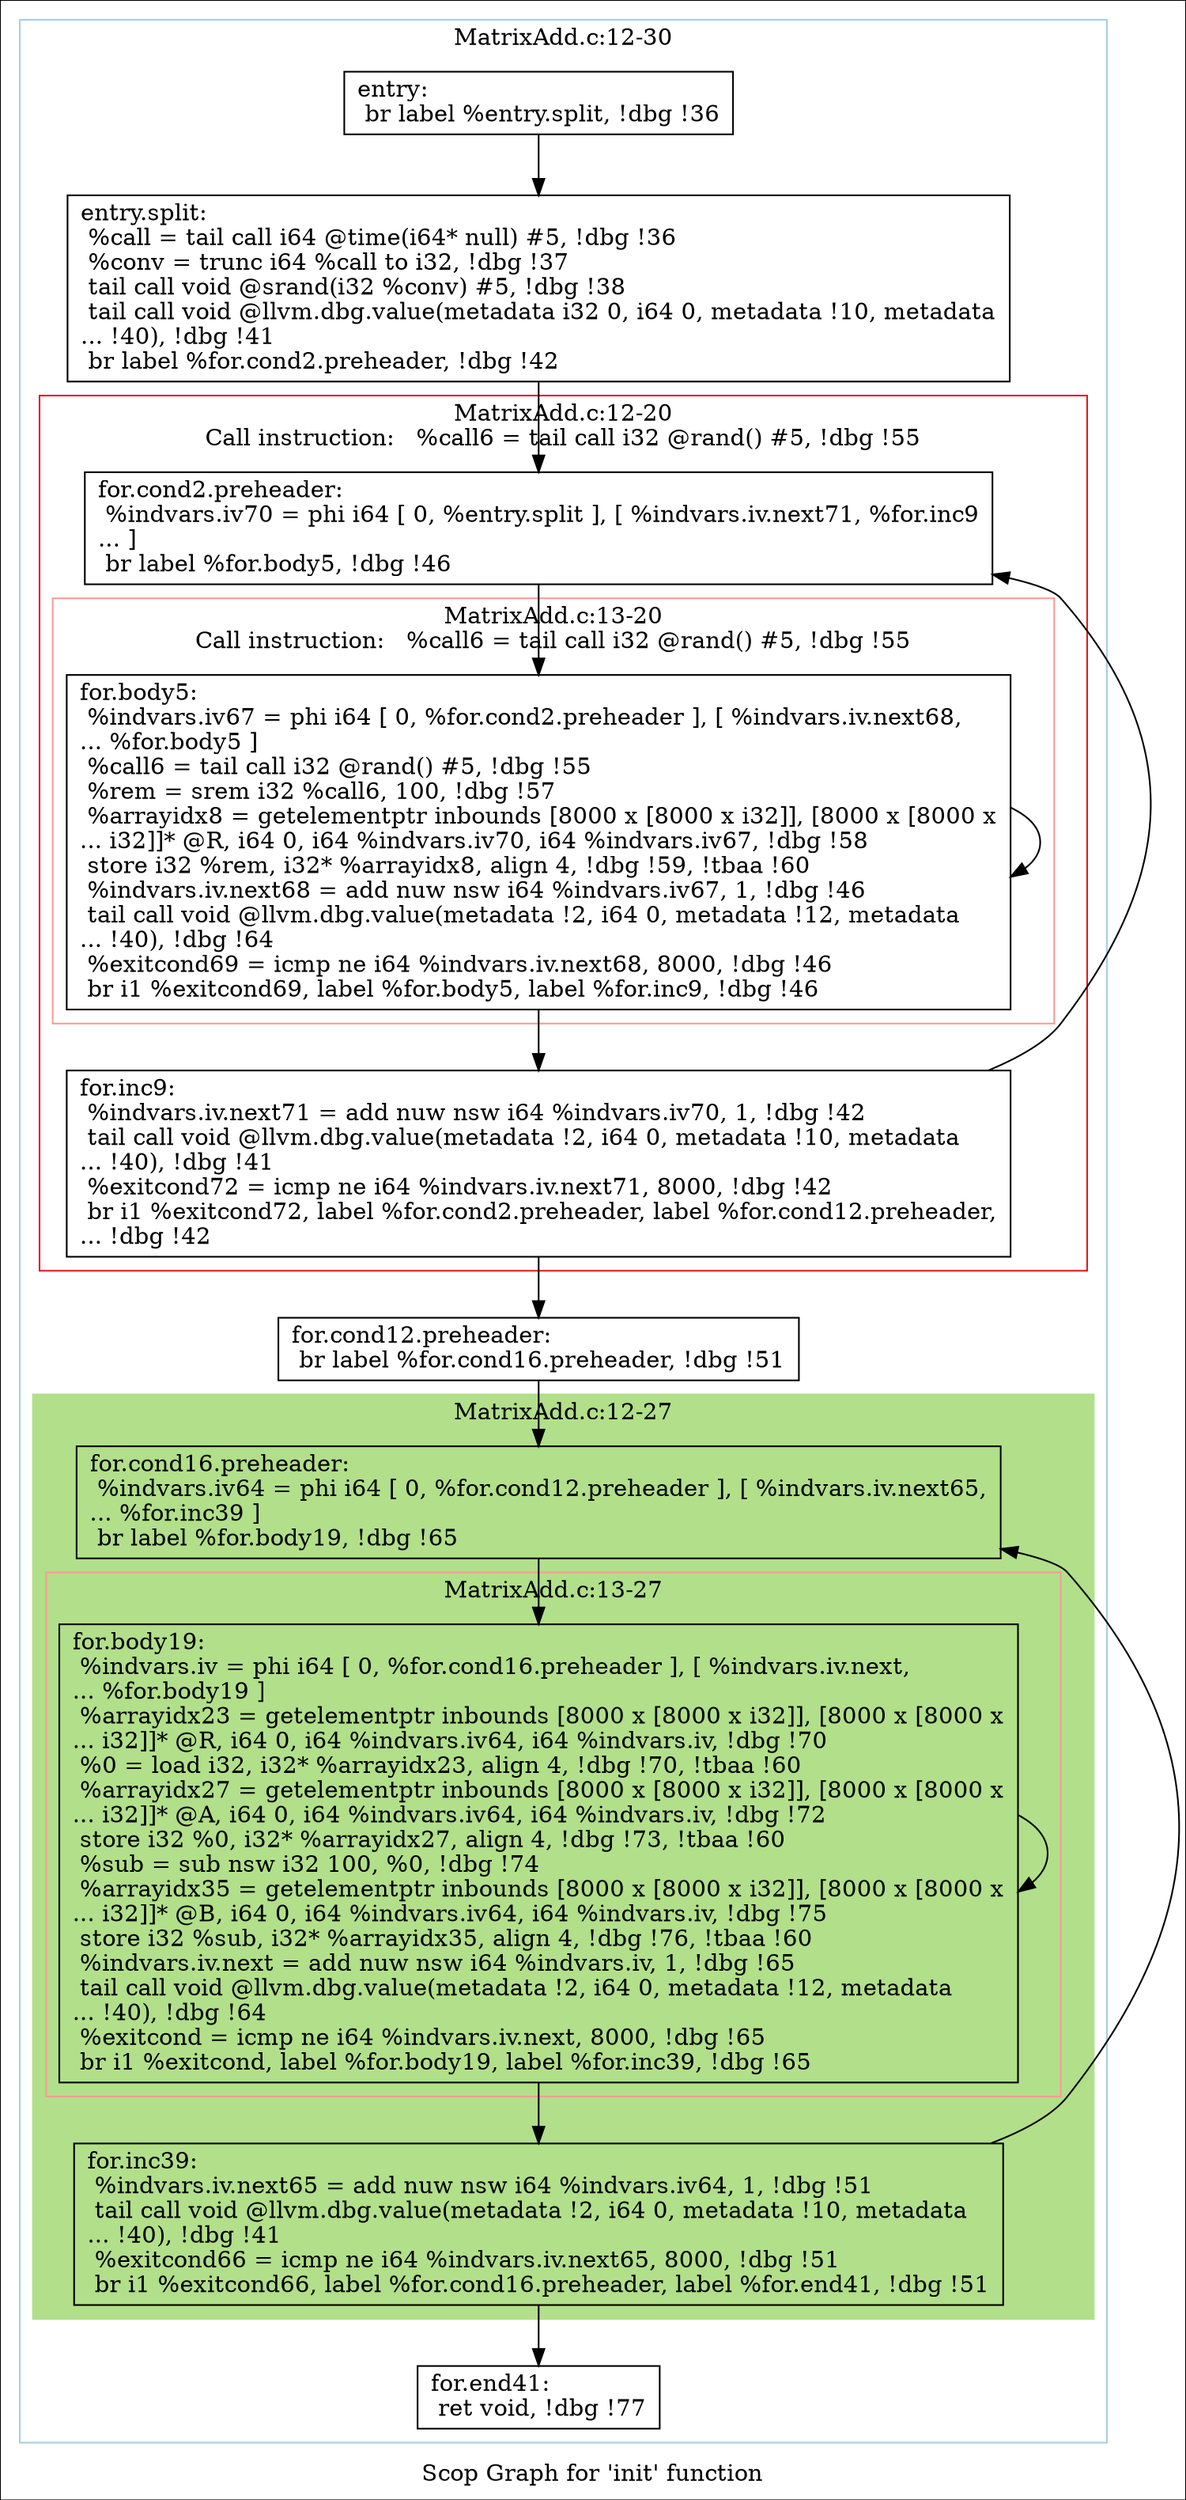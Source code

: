 digraph "Scop Graph for 'init' function" {
	label="Scop Graph for 'init' function";

	Node0xa851d30 [shape=record,label="{entry:\l  br label %entry.split, !dbg !36\l}"];
	Node0xa851d30 -> Node0xa851d50;
	Node0xa851d50 [shape=record,label="{entry.split:                                      \l  %call = tail call i64 @time(i64* null) #5, !dbg !36\l  %conv = trunc i64 %call to i32, !dbg !37\l  tail call void @srand(i32 %conv) #5, !dbg !38\l  tail call void @llvm.dbg.value(metadata i32 0, i64 0, metadata !10, metadata\l... !40), !dbg !41\l  br label %for.cond2.preheader, !dbg !42\l}"];
	Node0xa851d50 -> Node0xa82e5e0;
	Node0xa82e5e0 [shape=record,label="{for.cond2.preheader:                              \l  %indvars.iv70 = phi i64 [ 0, %entry.split ], [ %indvars.iv.next71, %for.inc9\l... ]\l  br label %for.body5, !dbg !46\l}"];
	Node0xa82e5e0 -> Node0xa851cc0;
	Node0xa851cc0 [shape=record,label="{for.body5:                                        \l  %indvars.iv67 = phi i64 [ 0, %for.cond2.preheader ], [ %indvars.iv.next68,\l... %for.body5 ]\l  %call6 = tail call i32 @rand() #5, !dbg !55\l  %rem = srem i32 %call6, 100, !dbg !57\l  %arrayidx8 = getelementptr inbounds [8000 x [8000 x i32]], [8000 x [8000 x\l... i32]]* @R, i64 0, i64 %indvars.iv70, i64 %indvars.iv67, !dbg !58\l  store i32 %rem, i32* %arrayidx8, align 4, !dbg !59, !tbaa !60\l  %indvars.iv.next68 = add nuw nsw i64 %indvars.iv67, 1, !dbg !46\l  tail call void @llvm.dbg.value(metadata !2, i64 0, metadata !12, metadata\l... !40), !dbg !64\l  %exitcond69 = icmp ne i64 %indvars.iv.next68, 8000, !dbg !46\l  br i1 %exitcond69, label %for.body5, label %for.inc9, !dbg !46\l}"];
	Node0xa851cc0 -> Node0xa851cc0[constraint=false];
	Node0xa851cc0 -> Node0xa78d530;
	Node0xa78d530 [shape=record,label="{for.inc9:                                         \l  %indvars.iv.next71 = add nuw nsw i64 %indvars.iv70, 1, !dbg !42\l  tail call void @llvm.dbg.value(metadata !2, i64 0, metadata !10, metadata\l... !40), !dbg !41\l  %exitcond72 = icmp ne i64 %indvars.iv.next71, 8000, !dbg !42\l  br i1 %exitcond72, label %for.cond2.preheader, label %for.cond12.preheader,\l... !dbg !42\l}"];
	Node0xa78d530 -> Node0xa82e5e0[constraint=false];
	Node0xa78d530 -> Node0xa78d3e0;
	Node0xa78d3e0 [shape=record,label="{for.cond12.preheader:                             \l  br label %for.cond16.preheader, !dbg !51\l}"];
	Node0xa78d3e0 -> Node0xa78d440;
	Node0xa78d440 [shape=record,label="{for.cond16.preheader:                             \l  %indvars.iv64 = phi i64 [ 0, %for.cond12.preheader ], [ %indvars.iv.next65,\l... %for.inc39 ]\l  br label %for.body19, !dbg !65\l}"];
	Node0xa78d440 -> Node0xa78d4a0;
	Node0xa78d4a0 [shape=record,label="{for.body19:                                       \l  %indvars.iv = phi i64 [ 0, %for.cond16.preheader ], [ %indvars.iv.next,\l... %for.body19 ]\l  %arrayidx23 = getelementptr inbounds [8000 x [8000 x i32]], [8000 x [8000 x\l... i32]]* @R, i64 0, i64 %indvars.iv64, i64 %indvars.iv, !dbg !70\l  %0 = load i32, i32* %arrayidx23, align 4, !dbg !70, !tbaa !60\l  %arrayidx27 = getelementptr inbounds [8000 x [8000 x i32]], [8000 x [8000 x\l... i32]]* @A, i64 0, i64 %indvars.iv64, i64 %indvars.iv, !dbg !72\l  store i32 %0, i32* %arrayidx27, align 4, !dbg !73, !tbaa !60\l  %sub = sub nsw i32 100, %0, !dbg !74\l  %arrayidx35 = getelementptr inbounds [8000 x [8000 x i32]], [8000 x [8000 x\l... i32]]* @B, i64 0, i64 %indvars.iv64, i64 %indvars.iv, !dbg !75\l  store i32 %sub, i32* %arrayidx35, align 4, !dbg !76, !tbaa !60\l  %indvars.iv.next = add nuw nsw i64 %indvars.iv, 1, !dbg !65\l  tail call void @llvm.dbg.value(metadata !2, i64 0, metadata !12, metadata\l... !40), !dbg !64\l  %exitcond = icmp ne i64 %indvars.iv.next, 8000, !dbg !65\l  br i1 %exitcond, label %for.body19, label %for.inc39, !dbg !65\l}"];
	Node0xa78d4a0 -> Node0xa78d4a0[constraint=false];
	Node0xa78d4a0 -> Node0xa837e50;
	Node0xa837e50 [shape=record,label="{for.inc39:                                        \l  %indvars.iv.next65 = add nuw nsw i64 %indvars.iv64, 1, !dbg !51\l  tail call void @llvm.dbg.value(metadata !2, i64 0, metadata !10, metadata\l... !40), !dbg !41\l  %exitcond66 = icmp ne i64 %indvars.iv.next65, 8000, !dbg !51\l  br i1 %exitcond66, label %for.cond16.preheader, label %for.end41, !dbg !51\l}"];
	Node0xa837e50 -> Node0xa78d440[constraint=false];
	Node0xa837e50 -> Node0xa837eb0;
	Node0xa837eb0 [shape=record,label="{for.end41:                                        \l  ret void, !dbg !77\l}"];
	colorscheme = "paired12"
        subgraph cluster_0xa78de40 {
          label = "MatrixAdd.c:12-30
";
          style = solid;
          color = 1
          subgraph cluster_0xa830170 {
            label = "MatrixAdd.c:12-20
Call instruction:   %call6 = tail call i32 @rand() #5, !dbg !55";
            style = solid;
            color = 6
            subgraph cluster_0xa831ec0 {
              label = "MatrixAdd.c:13-20
Call instruction:   %call6 = tail call i32 @rand() #5, !dbg !55";
              style = solid;
              color = 5
              Node0xa851cc0;
            }
            Node0xa82e5e0;
            Node0xa78d530;
          }
          subgraph cluster_0xa78eee0 {
            label = "MatrixAdd.c:12-27
";
            style = filled;
            color = 3            subgraph cluster_0xa797230 {
              label = "MatrixAdd.c:13-27
";
              style = solid;
              color = 5
              Node0xa78d4a0;
            }
            Node0xa78d440;
            Node0xa837e50;
          }
          Node0xa851d30;
          Node0xa851d50;
          Node0xa78d3e0;
          Node0xa837eb0;
        }
}
